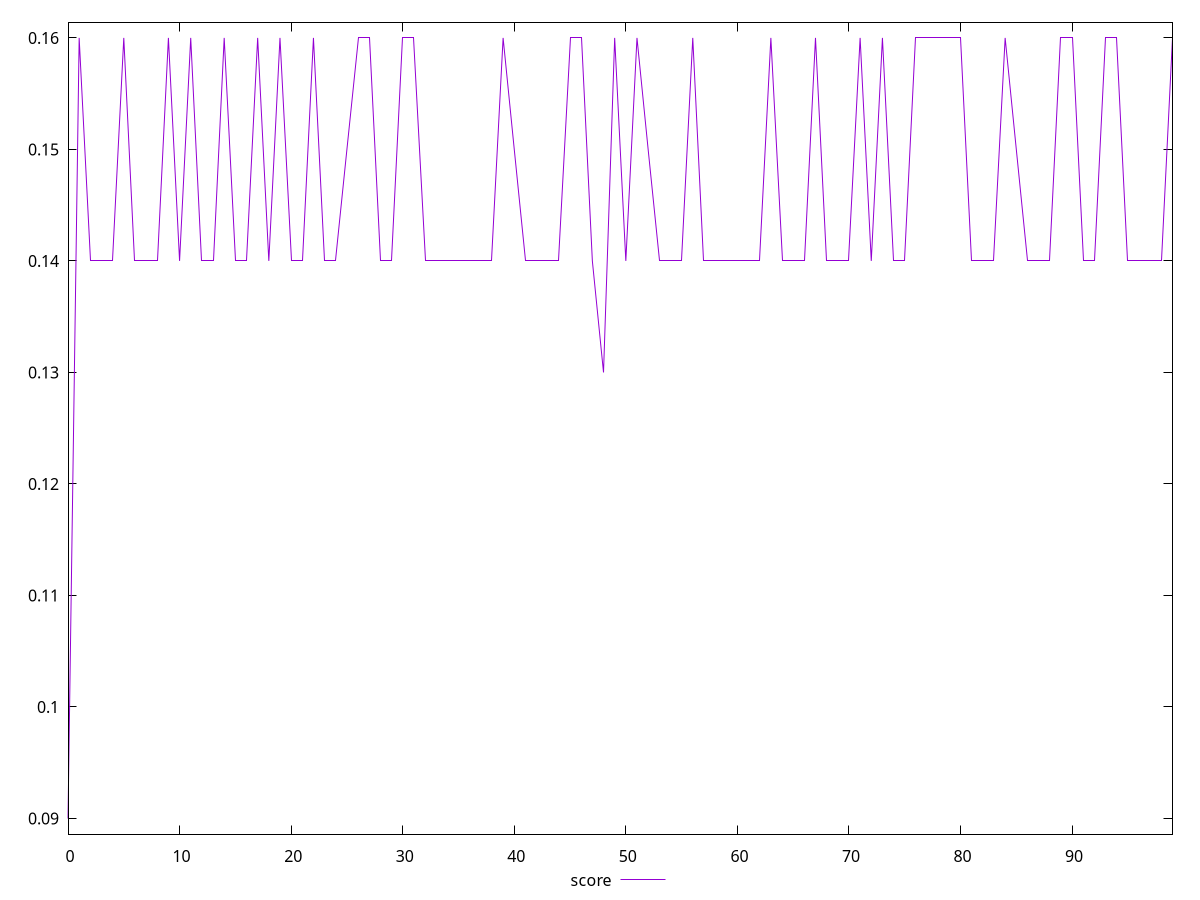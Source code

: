 reset

$score <<EOF
0 0.09
1 0.16
2 0.14
3 0.14
4 0.14
5 0.16
6 0.14
7 0.14
8 0.14
9 0.16
10 0.14
11 0.16
12 0.14
13 0.14
14 0.16
15 0.14
16 0.14
17 0.16
18 0.14
19 0.16
20 0.14
21 0.14
22 0.16
23 0.14
24 0.14
25 0.15
26 0.16
27 0.16
28 0.14
29 0.14
30 0.16
31 0.16
32 0.14
33 0.14
34 0.14
35 0.14
36 0.14
37 0.14
38 0.14
39 0.16
40 0.15
41 0.14
42 0.14
43 0.14
44 0.14
45 0.16
46 0.16
47 0.14
48 0.13
49 0.16
50 0.14
51 0.16
52 0.15
53 0.14
54 0.14
55 0.14
56 0.16
57 0.14
58 0.14
59 0.14
60 0.14
61 0.14
62 0.14
63 0.16
64 0.14
65 0.14
66 0.14
67 0.16
68 0.14
69 0.14
70 0.14
71 0.16
72 0.14
73 0.16
74 0.14
75 0.14
76 0.16
77 0.16
78 0.16
79 0.16
80 0.16
81 0.14
82 0.14
83 0.14
84 0.16
85 0.15
86 0.14
87 0.14
88 0.14
89 0.16
90 0.16
91 0.14
92 0.14
93 0.16
94 0.16
95 0.14
96 0.14
97 0.14
98 0.14
99 0.16
EOF

set key outside below
set xrange [0:99]
set yrange [0.0886:0.16140000000000002]
set trange [0.0886:0.16140000000000002]
set terminal svg size 640, 500 enhanced background rgb 'white'
set output "reports/report_00032_2021-02-25T10-28-15.087Z/unused-javascript/samples/music/score/values.svg"

plot $score title "score" with line

reset
